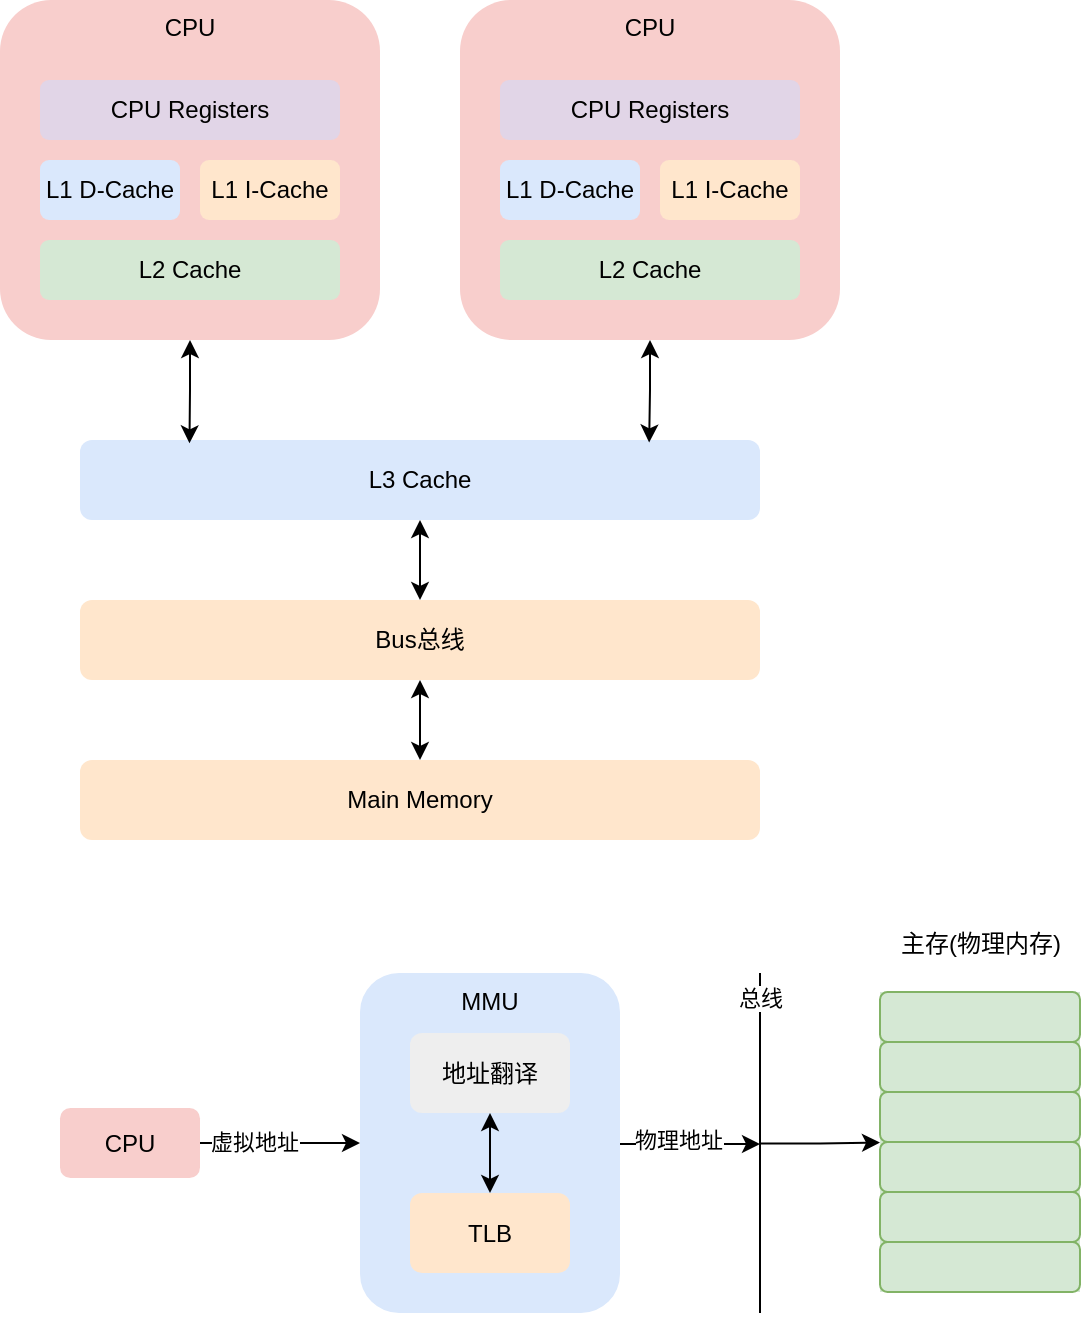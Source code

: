 <mxfile version="24.4.9" type="github">
  <diagram name="第 1 页" id="eqeq6McY91UALREcRUYb">
    <mxGraphModel dx="1050" dy="562" grid="1" gridSize="10" guides="1" tooltips="1" connect="1" arrows="1" fold="1" page="1" pageScale="1" pageWidth="827" pageHeight="1169" math="0" shadow="0">
      <root>
        <mxCell id="0" />
        <mxCell id="1" parent="0" />
        <mxCell id="rbnDd3GIiUYc-HM4J0oy-6" value="" style="group" vertex="1" connectable="0" parent="1">
          <mxGeometry x="40" y="70" width="190" height="170" as="geometry" />
        </mxCell>
        <mxCell id="rbnDd3GIiUYc-HM4J0oy-1" value="CPU" style="rounded=1;whiteSpace=wrap;html=1;verticalAlign=top;strokeColor=none;fillColor=#f8cecc;" vertex="1" parent="rbnDd3GIiUYc-HM4J0oy-6">
          <mxGeometry width="190" height="170" as="geometry" />
        </mxCell>
        <mxCell id="rbnDd3GIiUYc-HM4J0oy-2" value="CPU Registers" style="rounded=1;whiteSpace=wrap;html=1;fillColor=#e1d5e7;strokeColor=none;" vertex="1" parent="rbnDd3GIiUYc-HM4J0oy-6">
          <mxGeometry x="20" y="40" width="150" height="30" as="geometry" />
        </mxCell>
        <mxCell id="rbnDd3GIiUYc-HM4J0oy-3" value="L1 D-Cache" style="rounded=1;whiteSpace=wrap;html=1;fillColor=#dae8fc;strokeColor=none;" vertex="1" parent="rbnDd3GIiUYc-HM4J0oy-6">
          <mxGeometry x="20" y="80" width="70" height="30" as="geometry" />
        </mxCell>
        <mxCell id="rbnDd3GIiUYc-HM4J0oy-4" value="L1 I-Cache" style="rounded=1;whiteSpace=wrap;html=1;fillColor=#ffe6cc;strokeColor=none;" vertex="1" parent="rbnDd3GIiUYc-HM4J0oy-6">
          <mxGeometry x="100" y="80" width="70" height="30" as="geometry" />
        </mxCell>
        <mxCell id="rbnDd3GIiUYc-HM4J0oy-5" value="L2 Cache" style="rounded=1;whiteSpace=wrap;html=1;fillColor=#d5e8d4;strokeColor=none;" vertex="1" parent="rbnDd3GIiUYc-HM4J0oy-6">
          <mxGeometry x="20" y="120" width="150" height="30" as="geometry" />
        </mxCell>
        <mxCell id="rbnDd3GIiUYc-HM4J0oy-7" value="" style="group" vertex="1" connectable="0" parent="1">
          <mxGeometry x="270" y="70" width="190" height="170" as="geometry" />
        </mxCell>
        <mxCell id="rbnDd3GIiUYc-HM4J0oy-8" value="CPU" style="rounded=1;whiteSpace=wrap;html=1;verticalAlign=top;strokeColor=none;fillColor=#f8cecc;" vertex="1" parent="rbnDd3GIiUYc-HM4J0oy-7">
          <mxGeometry width="190" height="170" as="geometry" />
        </mxCell>
        <mxCell id="rbnDd3GIiUYc-HM4J0oy-9" value="CPU Registers" style="rounded=1;whiteSpace=wrap;html=1;fillColor=#e1d5e7;strokeColor=none;" vertex="1" parent="rbnDd3GIiUYc-HM4J0oy-7">
          <mxGeometry x="20" y="40" width="150" height="30" as="geometry" />
        </mxCell>
        <mxCell id="rbnDd3GIiUYc-HM4J0oy-10" value="L1 D-Cache" style="rounded=1;whiteSpace=wrap;html=1;fillColor=#dae8fc;strokeColor=none;" vertex="1" parent="rbnDd3GIiUYc-HM4J0oy-7">
          <mxGeometry x="20" y="80" width="70" height="30" as="geometry" />
        </mxCell>
        <mxCell id="rbnDd3GIiUYc-HM4J0oy-11" value="L1 I-Cache" style="rounded=1;whiteSpace=wrap;html=1;fillColor=#ffe6cc;strokeColor=none;" vertex="1" parent="rbnDd3GIiUYc-HM4J0oy-7">
          <mxGeometry x="100" y="80" width="70" height="30" as="geometry" />
        </mxCell>
        <mxCell id="rbnDd3GIiUYc-HM4J0oy-12" value="L2 Cache" style="rounded=1;whiteSpace=wrap;html=1;fillColor=#d5e8d4;strokeColor=none;" vertex="1" parent="rbnDd3GIiUYc-HM4J0oy-7">
          <mxGeometry x="20" y="120" width="150" height="30" as="geometry" />
        </mxCell>
        <mxCell id="rbnDd3GIiUYc-HM4J0oy-21" style="edgeStyle=orthogonalEdgeStyle;rounded=0;orthogonalLoop=1;jettySize=auto;html=1;entryX=0.5;entryY=0;entryDx=0;entryDy=0;startArrow=classic;startFill=1;" edge="1" parent="1" source="rbnDd3GIiUYc-HM4J0oy-14" target="rbnDd3GIiUYc-HM4J0oy-15">
          <mxGeometry relative="1" as="geometry" />
        </mxCell>
        <mxCell id="rbnDd3GIiUYc-HM4J0oy-14" value="L3 Cache" style="rounded=1;whiteSpace=wrap;html=1;fillColor=#dae8fc;strokeColor=none;" vertex="1" parent="1">
          <mxGeometry x="80" y="290" width="340" height="40" as="geometry" />
        </mxCell>
        <mxCell id="rbnDd3GIiUYc-HM4J0oy-22" style="edgeStyle=orthogonalEdgeStyle;rounded=0;orthogonalLoop=1;jettySize=auto;html=1;entryX=0.5;entryY=0;entryDx=0;entryDy=0;startArrow=classic;startFill=1;" edge="1" parent="1" source="rbnDd3GIiUYc-HM4J0oy-15" target="rbnDd3GIiUYc-HM4J0oy-18">
          <mxGeometry relative="1" as="geometry" />
        </mxCell>
        <mxCell id="rbnDd3GIiUYc-HM4J0oy-15" value="Bus总线" style="rounded=1;whiteSpace=wrap;html=1;fillColor=#ffe6cc;strokeColor=none;" vertex="1" parent="1">
          <mxGeometry x="80" y="370" width="340" height="40" as="geometry" />
        </mxCell>
        <mxCell id="rbnDd3GIiUYc-HM4J0oy-18" value="Main Memory" style="rounded=1;whiteSpace=wrap;html=1;fillColor=#ffe6cc;strokeColor=none;" vertex="1" parent="1">
          <mxGeometry x="80" y="450" width="340" height="40" as="geometry" />
        </mxCell>
        <mxCell id="rbnDd3GIiUYc-HM4J0oy-19" style="edgeStyle=orthogonalEdgeStyle;rounded=0;orthogonalLoop=1;jettySize=auto;html=1;entryX=0.161;entryY=0.042;entryDx=0;entryDy=0;entryPerimeter=0;startArrow=classic;startFill=1;" edge="1" parent="1" source="rbnDd3GIiUYc-HM4J0oy-1" target="rbnDd3GIiUYc-HM4J0oy-14">
          <mxGeometry relative="1" as="geometry" />
        </mxCell>
        <mxCell id="rbnDd3GIiUYc-HM4J0oy-20" style="edgeStyle=orthogonalEdgeStyle;rounded=0;orthogonalLoop=1;jettySize=auto;html=1;entryX=0.837;entryY=0.031;entryDx=0;entryDy=0;entryPerimeter=0;startArrow=classic;startFill=1;" edge="1" parent="1" source="rbnDd3GIiUYc-HM4J0oy-8" target="rbnDd3GIiUYc-HM4J0oy-14">
          <mxGeometry relative="1" as="geometry" />
        </mxCell>
        <mxCell id="rbnDd3GIiUYc-HM4J0oy-53" value="" style="group" vertex="1" connectable="0" parent="1">
          <mxGeometry x="70" y="527" width="510" height="199.5" as="geometry" />
        </mxCell>
        <mxCell id="rbnDd3GIiUYc-HM4J0oy-24" value="CPU" style="rounded=1;whiteSpace=wrap;html=1;fillColor=#f8cecc;strokeColor=none;" vertex="1" parent="rbnDd3GIiUYc-HM4J0oy-53">
          <mxGeometry y="97" width="70" height="35" as="geometry" />
        </mxCell>
        <mxCell id="rbnDd3GIiUYc-HM4J0oy-30" value="" style="endArrow=none;html=1;rounded=0;" edge="1" parent="rbnDd3GIiUYc-HM4J0oy-53">
          <mxGeometry width="50" height="50" relative="1" as="geometry">
            <mxPoint x="350" y="199.5" as="sourcePoint" />
            <mxPoint x="350" y="29.5" as="targetPoint" />
          </mxGeometry>
        </mxCell>
        <mxCell id="rbnDd3GIiUYc-HM4J0oy-51" value="总线" style="edgeLabel;html=1;align=center;verticalAlign=middle;resizable=0;points=[];" vertex="1" connectable="0" parent="rbnDd3GIiUYc-HM4J0oy-30">
          <mxGeometry x="0.859" relative="1" as="geometry">
            <mxPoint as="offset" />
          </mxGeometry>
        </mxCell>
        <mxCell id="rbnDd3GIiUYc-HM4J0oy-37" value="" style="group;fillColor=#d5e8d4;strokeColor=none;" vertex="1" connectable="0" parent="rbnDd3GIiUYc-HM4J0oy-53">
          <mxGeometry x="410" y="39" width="100" height="150" as="geometry" />
        </mxCell>
        <mxCell id="rbnDd3GIiUYc-HM4J0oy-31" value="" style="rounded=1;whiteSpace=wrap;html=1;fillColor=#d5e8d4;strokeColor=#82b366;" vertex="1" parent="rbnDd3GIiUYc-HM4J0oy-37">
          <mxGeometry width="100" height="25.0" as="geometry" />
        </mxCell>
        <mxCell id="rbnDd3GIiUYc-HM4J0oy-32" value="" style="rounded=1;whiteSpace=wrap;html=1;fillColor=#d5e8d4;strokeColor=#82b366;" vertex="1" parent="rbnDd3GIiUYc-HM4J0oy-37">
          <mxGeometry y="25.0" width="100" height="25.0" as="geometry" />
        </mxCell>
        <mxCell id="rbnDd3GIiUYc-HM4J0oy-33" value="" style="rounded=1;whiteSpace=wrap;html=1;fillColor=#d5e8d4;strokeColor=#82b366;" vertex="1" parent="rbnDd3GIiUYc-HM4J0oy-37">
          <mxGeometry y="50.0" width="100" height="25.0" as="geometry" />
        </mxCell>
        <mxCell id="rbnDd3GIiUYc-HM4J0oy-34" value="" style="rounded=1;whiteSpace=wrap;html=1;fillColor=#d5e8d4;strokeColor=#82b366;" vertex="1" parent="rbnDd3GIiUYc-HM4J0oy-37">
          <mxGeometry y="75" width="100" height="25.0" as="geometry" />
        </mxCell>
        <mxCell id="rbnDd3GIiUYc-HM4J0oy-35" value="" style="rounded=1;whiteSpace=wrap;html=1;fillColor=#d5e8d4;strokeColor=#82b366;" vertex="1" parent="rbnDd3GIiUYc-HM4J0oy-37">
          <mxGeometry y="100.0" width="100" height="25.0" as="geometry" />
        </mxCell>
        <mxCell id="rbnDd3GIiUYc-HM4J0oy-36" value="" style="rounded=1;whiteSpace=wrap;html=1;fillColor=#d5e8d4;strokeColor=#82b366;" vertex="1" parent="rbnDd3GIiUYc-HM4J0oy-37">
          <mxGeometry y="125.0" width="100" height="25.0" as="geometry" />
        </mxCell>
        <mxCell id="rbnDd3GIiUYc-HM4J0oy-38" style="edgeStyle=orthogonalEdgeStyle;rounded=0;orthogonalLoop=1;jettySize=auto;html=1;entryX=0;entryY=0.5;entryDx=0;entryDy=0;" edge="1" parent="rbnDd3GIiUYc-HM4J0oy-53" source="rbnDd3GIiUYc-HM4J0oy-24" target="rbnDd3GIiUYc-HM4J0oy-25">
          <mxGeometry relative="1" as="geometry" />
        </mxCell>
        <mxCell id="rbnDd3GIiUYc-HM4J0oy-40" value="虚拟地址" style="edgeLabel;html=1;align=center;verticalAlign=middle;resizable=0;points=[];" vertex="1" connectable="0" parent="rbnDd3GIiUYc-HM4J0oy-38">
          <mxGeometry x="-0.34" y="1" relative="1" as="geometry">
            <mxPoint as="offset" />
          </mxGeometry>
        </mxCell>
        <mxCell id="rbnDd3GIiUYc-HM4J0oy-39" value="" style="group" vertex="1" connectable="0" parent="rbnDd3GIiUYc-HM4J0oy-53">
          <mxGeometry x="150" y="29.5" width="130" height="170" as="geometry" />
        </mxCell>
        <mxCell id="rbnDd3GIiUYc-HM4J0oy-41" style="edgeStyle=orthogonalEdgeStyle;rounded=0;orthogonalLoop=1;jettySize=auto;html=1;" edge="1" parent="rbnDd3GIiUYc-HM4J0oy-39" source="rbnDd3GIiUYc-HM4J0oy-25">
          <mxGeometry relative="1" as="geometry">
            <mxPoint x="200" y="85.5" as="targetPoint" />
            <Array as="points">
              <mxPoint x="160" y="85" />
            </Array>
          </mxGeometry>
        </mxCell>
        <mxCell id="rbnDd3GIiUYc-HM4J0oy-50" value="物理地址" style="edgeLabel;html=1;align=center;verticalAlign=middle;resizable=0;points=[];" vertex="1" connectable="0" parent="rbnDd3GIiUYc-HM4J0oy-41">
          <mxGeometry x="-0.192" y="2" relative="1" as="geometry">
            <mxPoint as="offset" />
          </mxGeometry>
        </mxCell>
        <mxCell id="rbnDd3GIiUYc-HM4J0oy-25" value="MMU" style="rounded=1;whiteSpace=wrap;html=1;verticalAlign=top;fillColor=#dae8fc;strokeColor=none;" vertex="1" parent="rbnDd3GIiUYc-HM4J0oy-39">
          <mxGeometry width="130" height="170" as="geometry" />
        </mxCell>
        <mxCell id="rbnDd3GIiUYc-HM4J0oy-29" style="edgeStyle=orthogonalEdgeStyle;rounded=0;orthogonalLoop=1;jettySize=auto;html=1;entryX=0.5;entryY=0;entryDx=0;entryDy=0;startArrow=classic;startFill=1;" edge="1" parent="rbnDd3GIiUYc-HM4J0oy-39" source="rbnDd3GIiUYc-HM4J0oy-27" target="rbnDd3GIiUYc-HM4J0oy-28">
          <mxGeometry relative="1" as="geometry" />
        </mxCell>
        <mxCell id="rbnDd3GIiUYc-HM4J0oy-27" value="地址翻译" style="rounded=1;whiteSpace=wrap;html=1;fillColor=#eeeeee;strokeColor=none;" vertex="1" parent="rbnDd3GIiUYc-HM4J0oy-39">
          <mxGeometry x="25" y="30" width="80" height="40" as="geometry" />
        </mxCell>
        <mxCell id="rbnDd3GIiUYc-HM4J0oy-28" value="TLB" style="rounded=1;whiteSpace=wrap;html=1;fillColor=#ffe6cc;strokeColor=none;" vertex="1" parent="rbnDd3GIiUYc-HM4J0oy-39">
          <mxGeometry x="25" y="110" width="80" height="40" as="geometry" />
        </mxCell>
        <mxCell id="rbnDd3GIiUYc-HM4J0oy-49" style="edgeStyle=orthogonalEdgeStyle;rounded=0;orthogonalLoop=1;jettySize=auto;html=1;" edge="1" parent="rbnDd3GIiUYc-HM4J0oy-53">
          <mxGeometry relative="1" as="geometry">
            <mxPoint x="410" y="114.25" as="targetPoint" />
            <mxPoint x="350" y="114.75" as="sourcePoint" />
            <Array as="points">
              <mxPoint x="380" y="113.75" />
            </Array>
          </mxGeometry>
        </mxCell>
        <mxCell id="rbnDd3GIiUYc-HM4J0oy-52" value="主存(物理内存)" style="text;html=1;align=center;verticalAlign=middle;resizable=0;points=[];autosize=1;strokeColor=none;fillColor=none;" vertex="1" parent="rbnDd3GIiUYc-HM4J0oy-53">
          <mxGeometry x="410" width="100" height="30" as="geometry" />
        </mxCell>
      </root>
    </mxGraphModel>
  </diagram>
</mxfile>
